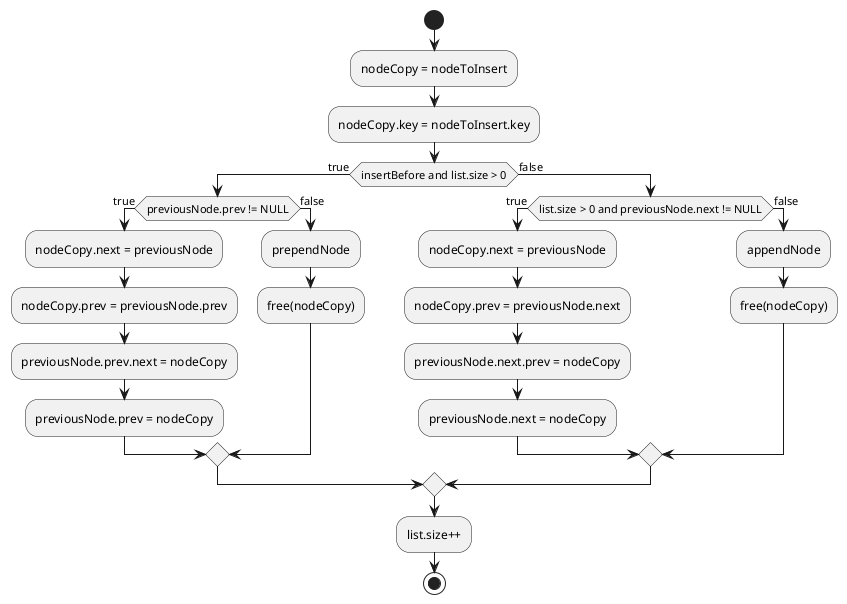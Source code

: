 @startuml
'https://plantuml.com/activity-diagram-beta

start
:nodeCopy = nodeToInsert;
:nodeCopy.key = nodeToInsert.key;

    if(insertBefore and list.size > 0) then (true)
        if(previousNode.prev != NULL) then (true)
            :nodeCopy.next = previousNode;
            :nodeCopy.prev = previousNode.prev;
            :previousNode.prev.next = nodeCopy;
            :previousNode.prev = nodeCopy;

        else (false)
            :prependNode;
            :free(nodeCopy);
        endif
    else (false)
        if(list.size > 0 and previousNode.next != NULL) then (true)
            :nodeCopy.next = previousNode;
            :nodeCopy.prev = previousNode.next;
            :previousNode.next.prev = nodeCopy;
            :previousNode.next = nodeCopy;

        else (false)
            :appendNode;
            :free(nodeCopy);
        endif

endif

:list.size++;

stop

@enduml
